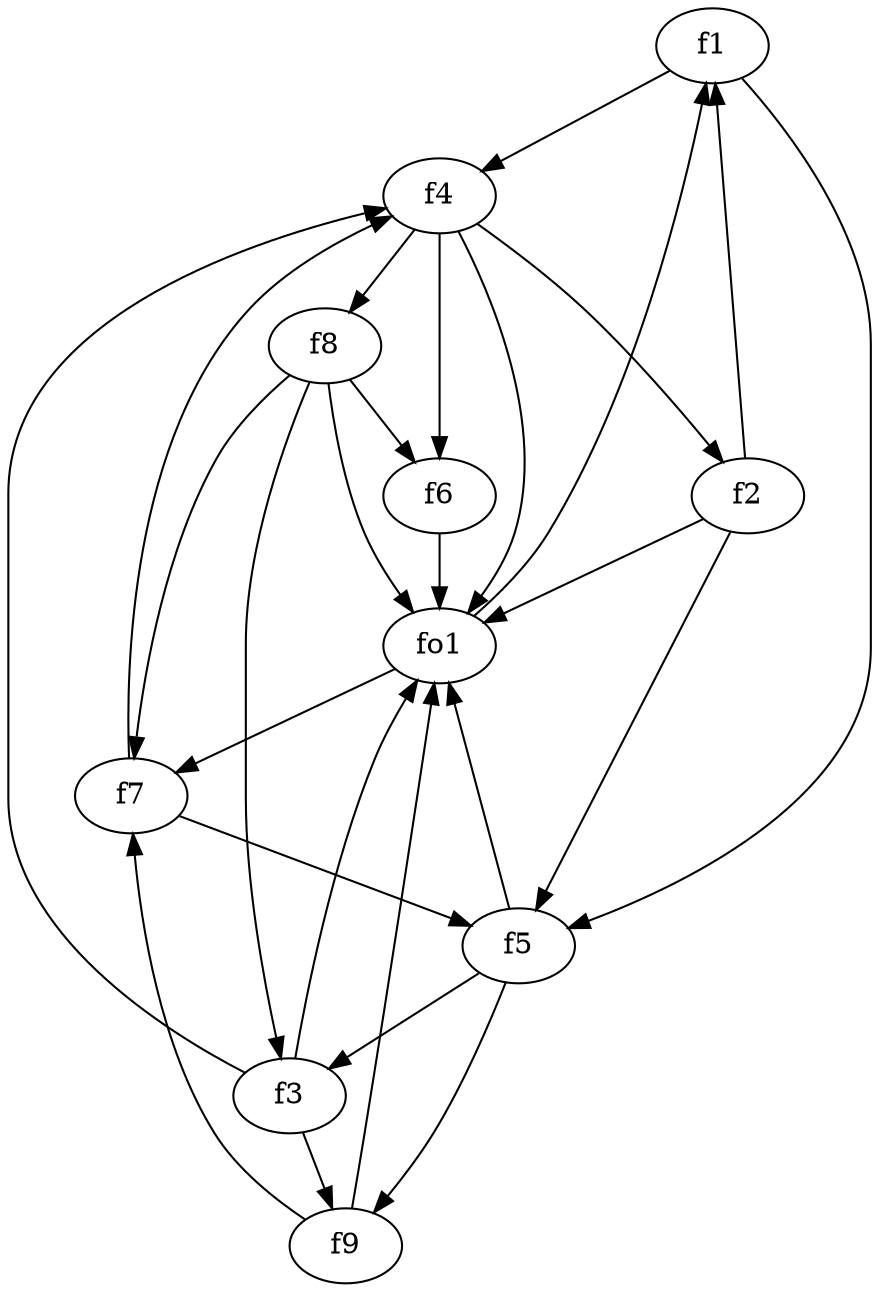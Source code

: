 strict digraph  {
f1;
f2;
f3;
f4;
f5;
f6;
f7;
f8;
f9;
fo1;
f1 -> f5  [weight=2];
f1 -> f4  [weight=2];
f2 -> f1  [weight=2];
f2 -> fo1  [weight=2];
f2 -> f5  [weight=2];
f3 -> fo1  [weight=2];
f3 -> f4  [weight=2];
f3 -> f9  [weight=2];
f4 -> fo1  [weight=2];
f4 -> f6  [weight=2];
f4 -> f2  [weight=2];
f4 -> f8  [weight=2];
f5 -> fo1  [weight=2];
f5 -> f9  [weight=2];
f5 -> f3  [weight=2];
f6 -> fo1  [weight=2];
f7 -> f5  [weight=2];
f7 -> f4  [weight=2];
f8 -> fo1  [weight=2];
f8 -> f3  [weight=2];
f8 -> f6  [weight=2];
f8 -> f7  [weight=2];
f9 -> fo1  [weight=2];
f9 -> f7  [weight=2];
fo1 -> f7  [weight=2];
fo1 -> f1  [weight=2];
}
